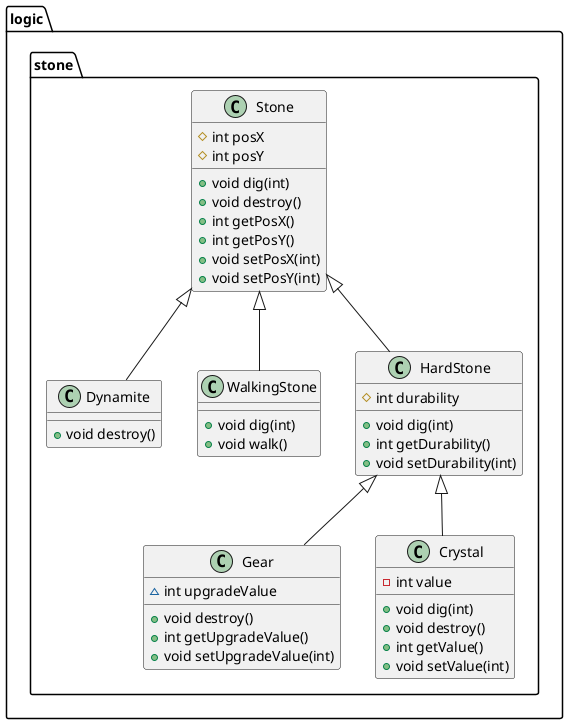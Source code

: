 @startuml
class logic.stone.Dynamite {
+ void destroy()
}

class logic.stone.WalkingStone {
+ void dig(int)
+ void walk()
}

class logic.stone.Stone {
# int posX
# int posY
+ void dig(int)
+ void destroy()
+ int getPosX()
+ int getPosY()
+ void setPosX(int)
+ void setPosY(int)
}


class logic.stone.HardStone {
# int durability
+ void dig(int)
+ int getDurability()
+ void setDurability(int)
}


class logic.stone.Gear {
~ int upgradeValue
+ void destroy()
+ int getUpgradeValue()
+ void setUpgradeValue(int)
}


class logic.stone.Crystal {
- int value
+ void dig(int)
+ void destroy()
+ int getValue()
+ void setValue(int)
}




logic.stone.Stone <|-- logic.stone.Dynamite
logic.stone.Stone <|-- logic.stone.WalkingStone
logic.stone.Stone <|-- logic.stone.HardStone
logic.stone.HardStone <|-- logic.stone.Gear
logic.stone.HardStone <|-- logic.stone.Crystal
@enduml